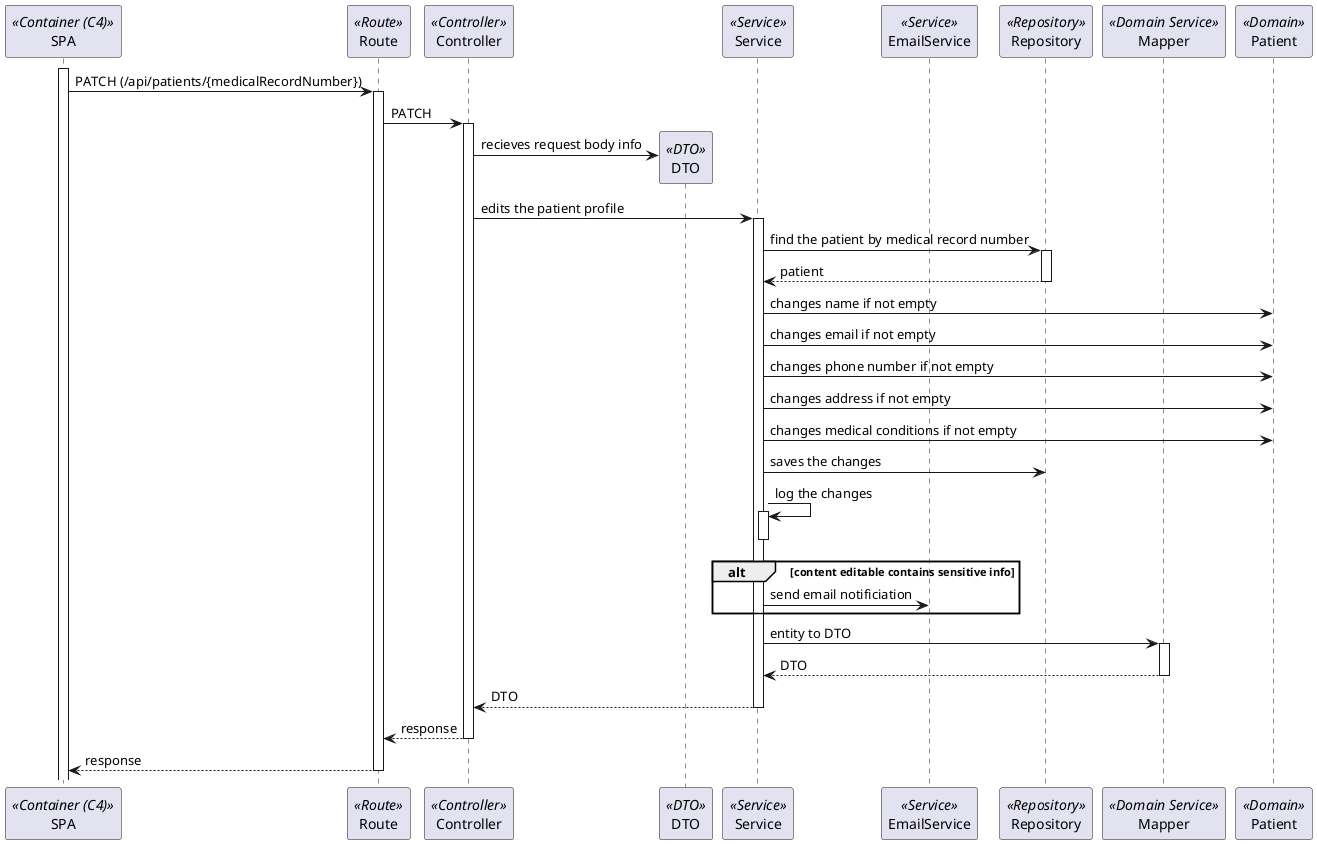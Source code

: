 ```plantuml
@startuml Process_View
participant SPA as FE <<Container (C4)>>
participant Route as Route <<Route>>
participant Controller as Controller <<Controller>>
participant DTO as DTO <<DTO>>
participant Service as Service <<Service>>
participant EmailService as EmailService <<Service>>
participant Repository as Repository <<Repository>>
participant Mapper as Mapper <<Domain Service>>
participant Patient as Domain <<Domain>>
activate FE
FE -> Route: PATCH (/api/patients/{medicalRecordNumber})
activate Route
Route -> Controller : PATCH
activate Controller
Controller -> DTO** : recieves request body info
Controller -> Service : edits the patient profile
activate Service
Service -> Repository : find the patient by medical record number
activate Repository
return patient
Service -> Domain : changes name if not empty
Service -> Domain : changes email if not empty
Service -> Domain : changes phone number if not empty
Service -> Domain : changes address if not empty
Service -> Domain : changes medical conditions if not empty
Service -> Repository : saves the changes
Service -> Service : log the changes
activate Service
deactivate Service
alt content editable contains sensitive info
    Service -> EmailService : send email notificiation
end
Service -> Mapper : entity to DTO
activate Mapper
return DTO
return DTO
return response
return response

@enduml
```
